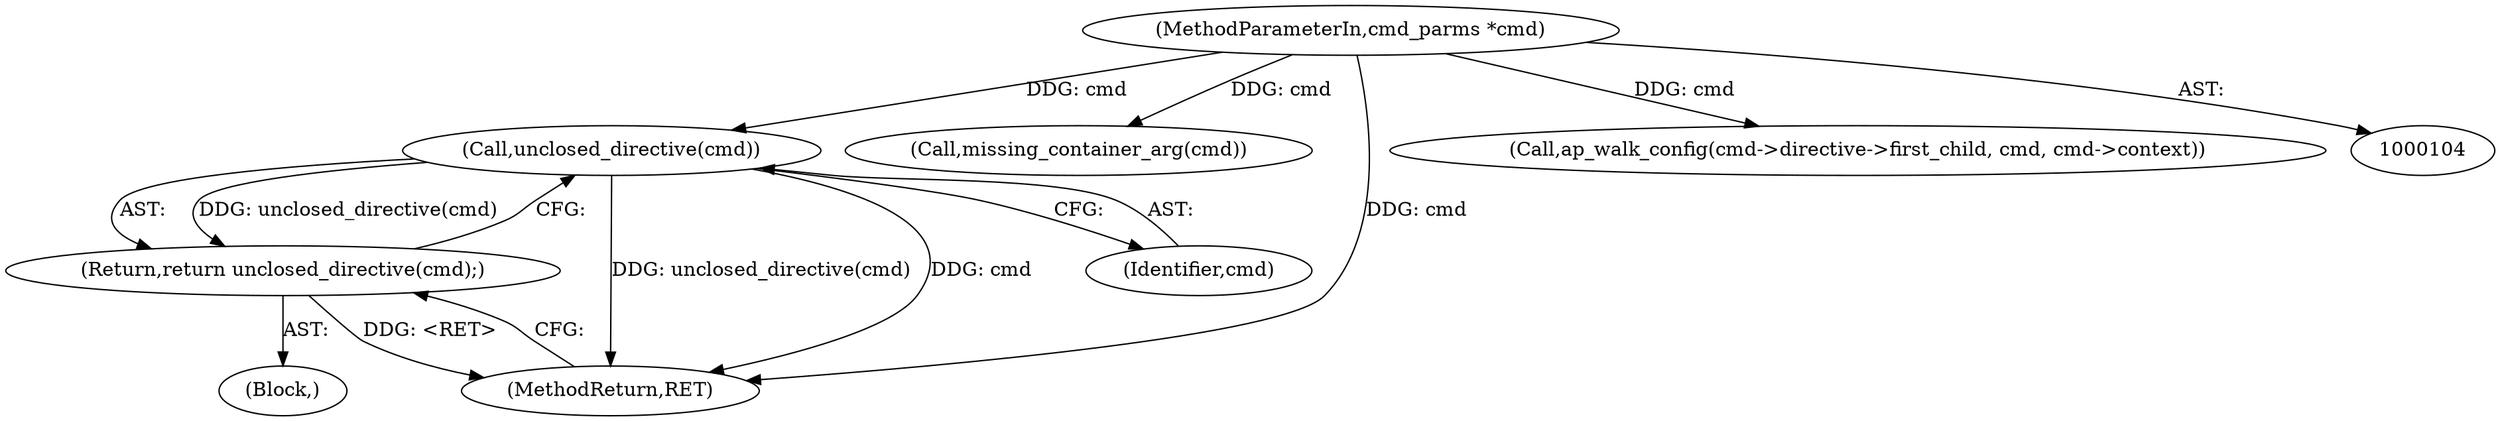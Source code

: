 digraph "0_httpd_29afdd2550b3d30a8defece2b95ae81edcf66ac9@pointer" {
"1000141" [label="(Call,unclosed_directive(cmd))"];
"1000105" [label="(MethodParameterIn,cmd_parms *cmd)"];
"1000140" [label="(Return,return unclosed_directive(cmd);)"];
"1000105" [label="(MethodParameterIn,cmd_parms *cmd)"];
"1000160" [label="(Call,missing_container_arg(cmd))"];
"1000141" [label="(Call,unclosed_directive(cmd))"];
"1000140" [label="(Return,return unclosed_directive(cmd);)"];
"1000302" [label="(MethodReturn,RET)"];
"1000142" [label="(Identifier,cmd)"];
"1000139" [label="(Block,)"];
"1000285" [label="(Call,ap_walk_config(cmd->directive->first_child, cmd, cmd->context))"];
"1000141" -> "1000140"  [label="AST: "];
"1000141" -> "1000142"  [label="CFG: "];
"1000142" -> "1000141"  [label="AST: "];
"1000140" -> "1000141"  [label="CFG: "];
"1000141" -> "1000302"  [label="DDG: unclosed_directive(cmd)"];
"1000141" -> "1000302"  [label="DDG: cmd"];
"1000141" -> "1000140"  [label="DDG: unclosed_directive(cmd)"];
"1000105" -> "1000141"  [label="DDG: cmd"];
"1000105" -> "1000104"  [label="AST: "];
"1000105" -> "1000302"  [label="DDG: cmd"];
"1000105" -> "1000160"  [label="DDG: cmd"];
"1000105" -> "1000285"  [label="DDG: cmd"];
"1000140" -> "1000139"  [label="AST: "];
"1000302" -> "1000140"  [label="CFG: "];
"1000140" -> "1000302"  [label="DDG: <RET>"];
}
